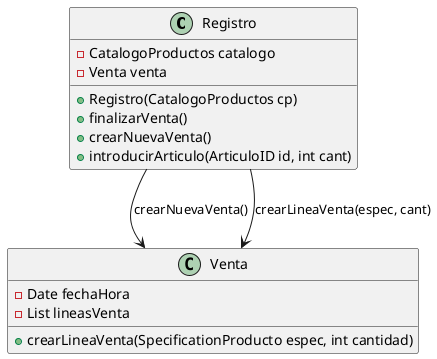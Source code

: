 @startuml EjercicioH
class Registro {
    - CatalogoProductos catalogo
    - Venta venta
    + Registro(CatalogoProductos cp)
    + finalizarVenta()
    + crearNuevaVenta()
    + introducirArticulo(ArticuloID id, int cant)
}

class Venta {
    - Date fechaHora
    - List lineasVenta
    + crearLineaVenta(SpecificationProducto espec, int cantidad)
}

Registro --> Venta : crearNuevaVenta()
Registro --> Venta : crearLineaVenta(espec, cant)

@enduml
